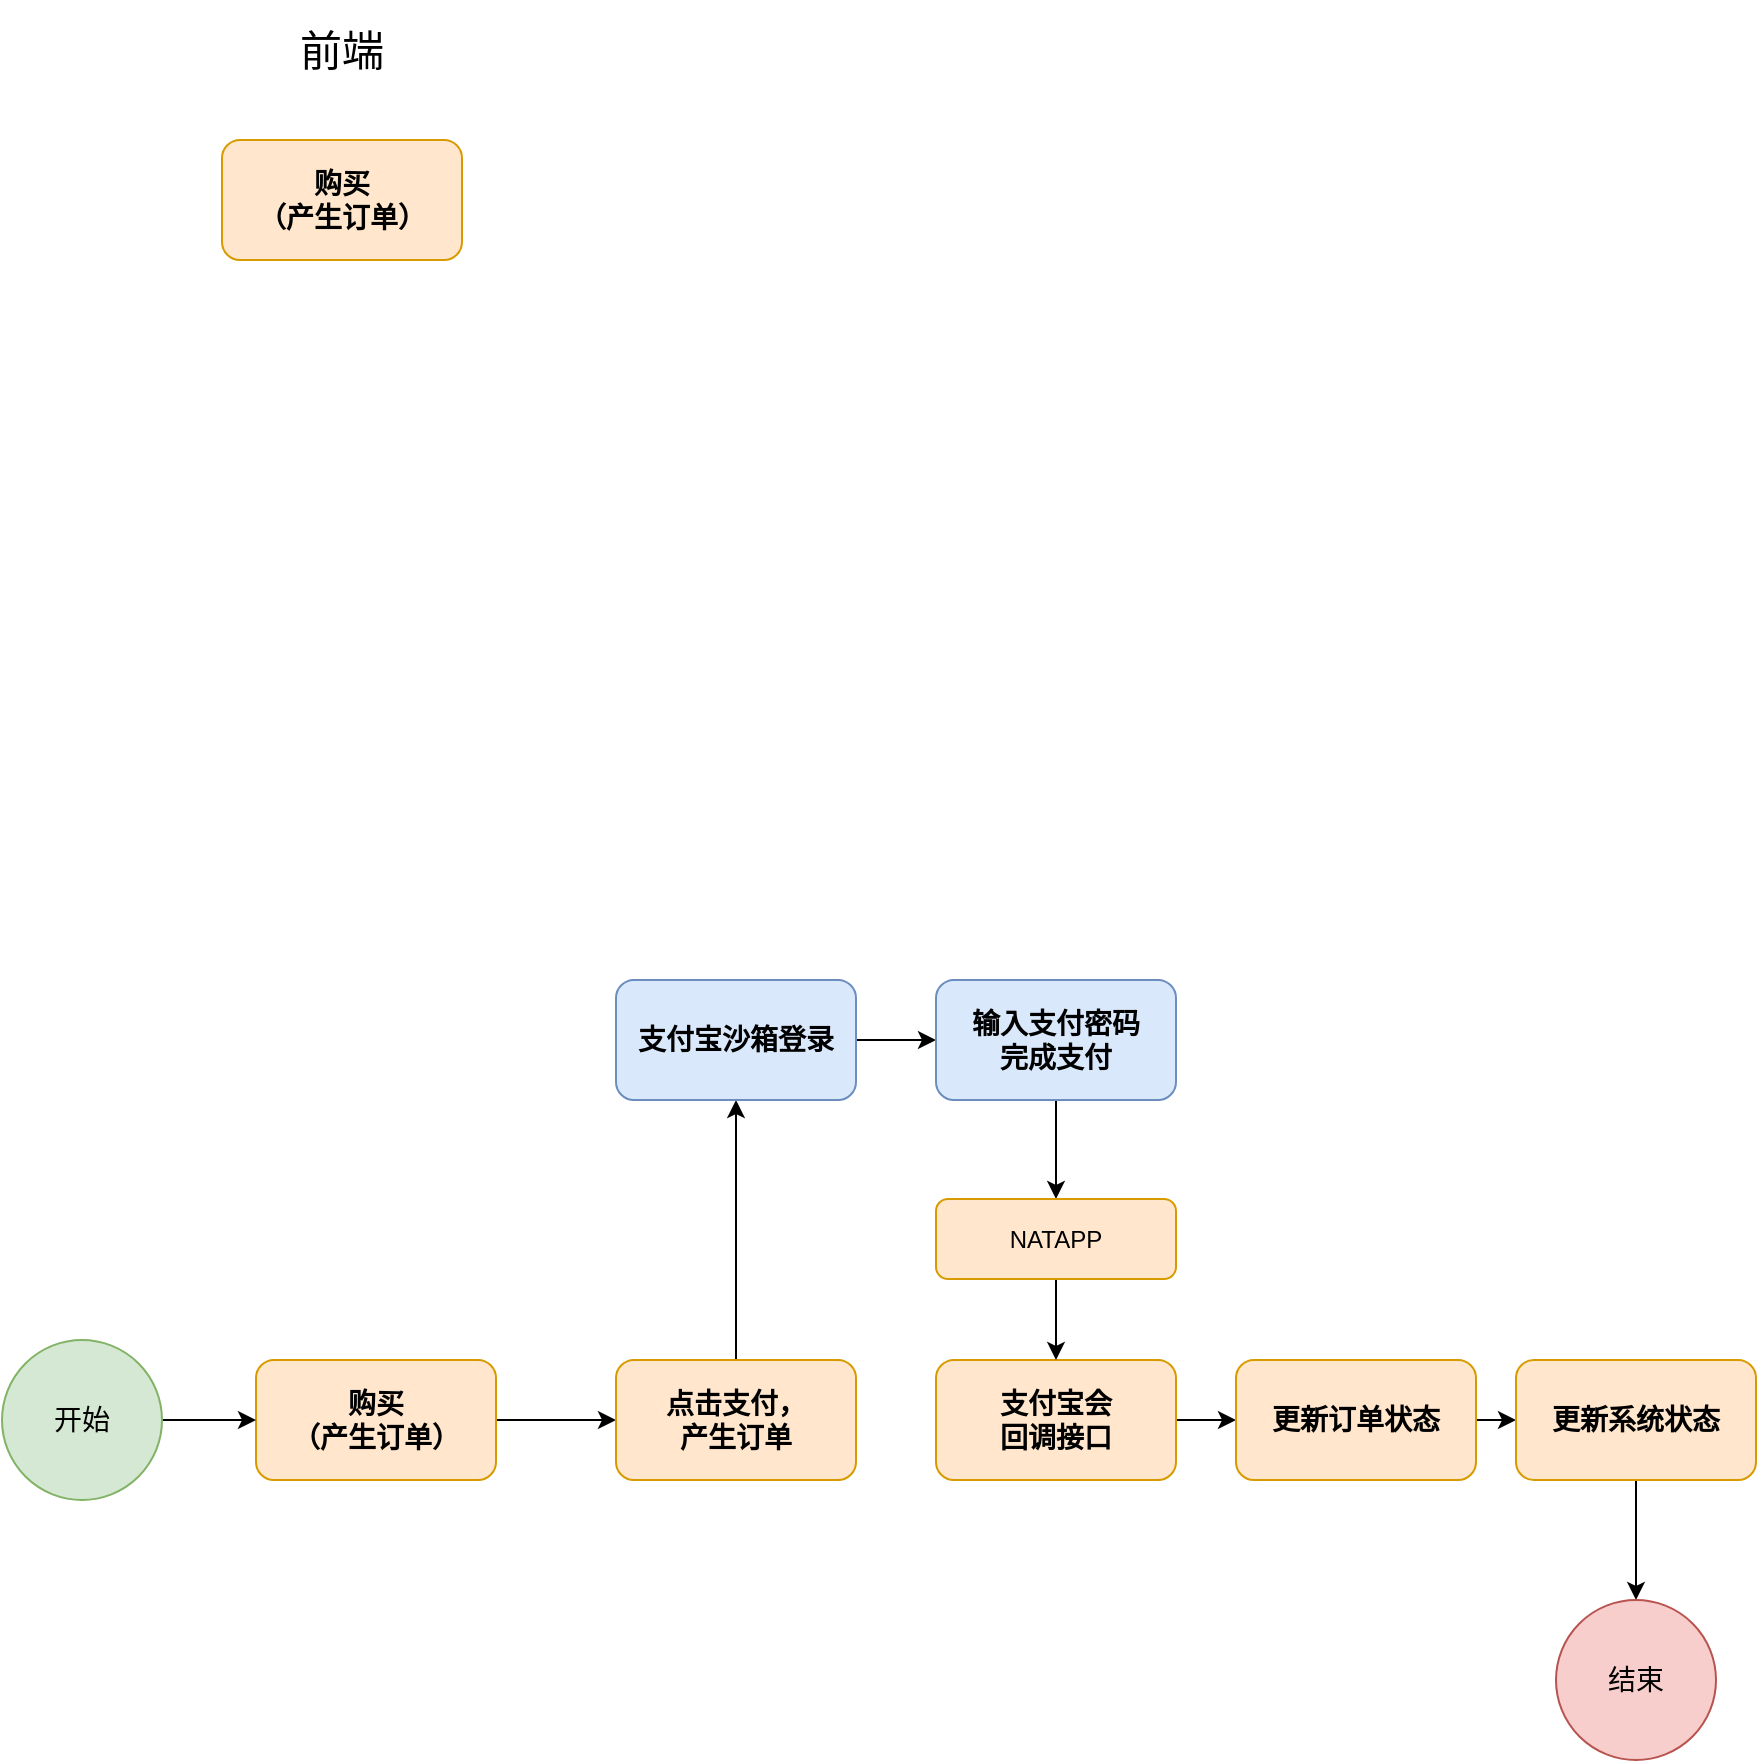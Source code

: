 <mxfile version="22.1.7" type="github">
  <diagram name="第 1 页" id="OdKYLB2-9izrh4cZaHGk">
    <mxGraphModel dx="2756" dy="666" grid="1" gridSize="10" guides="1" tooltips="1" connect="1" arrows="1" fold="1" page="1" pageScale="1" pageWidth="827" pageHeight="1169" math="0" shadow="0">
      <root>
        <mxCell id="0" />
        <mxCell id="1" parent="0" />
        <mxCell id="9LEnUv4450Ojj1wTjqpc-3" style="edgeStyle=orthogonalEdgeStyle;rounded=0;orthogonalLoop=1;jettySize=auto;html=1;exitX=1;exitY=0.5;exitDx=0;exitDy=0;fontSize=14;" edge="1" parent="1" source="9LEnUv4450Ojj1wTjqpc-4">
          <mxGeometry relative="1" as="geometry">
            <mxPoint x="-873" y="970" as="targetPoint" />
          </mxGeometry>
        </mxCell>
        <mxCell id="9LEnUv4450Ojj1wTjqpc-4" value="购买&lt;br&gt;（产生订单）" style="rounded=1;whiteSpace=wrap;html=1;fontStyle=1;fontSize=14;fillColor=#ffe6cc;strokeColor=#d79b00;" vertex="1" parent="1">
          <mxGeometry x="-1053" y="940" width="120" height="60" as="geometry" />
        </mxCell>
        <mxCell id="9LEnUv4450Ojj1wTjqpc-7" style="edgeStyle=orthogonalEdgeStyle;rounded=0;orthogonalLoop=1;jettySize=auto;html=1;exitX=0.5;exitY=0;exitDx=0;exitDy=0;entryX=0.5;entryY=1;entryDx=0;entryDy=0;fontSize=14;" edge="1" parent="1" source="9LEnUv4450Ojj1wTjqpc-8" target="9LEnUv4450Ojj1wTjqpc-10">
          <mxGeometry relative="1" as="geometry" />
        </mxCell>
        <mxCell id="9LEnUv4450Ojj1wTjqpc-8" value="点击支付，&lt;br&gt;产生订单" style="rounded=1;whiteSpace=wrap;html=1;fontStyle=1;fontSize=14;fillColor=#ffe6cc;strokeColor=#d79b00;" vertex="1" parent="1">
          <mxGeometry x="-873" y="940" width="120" height="60" as="geometry" />
        </mxCell>
        <mxCell id="9LEnUv4450Ojj1wTjqpc-9" style="edgeStyle=orthogonalEdgeStyle;rounded=0;orthogonalLoop=1;jettySize=auto;html=1;exitX=1;exitY=0.5;exitDx=0;exitDy=0;entryX=0;entryY=0.5;entryDx=0;entryDy=0;fontSize=14;" edge="1" parent="1" source="9LEnUv4450Ojj1wTjqpc-10" target="9LEnUv4450Ojj1wTjqpc-12">
          <mxGeometry relative="1" as="geometry" />
        </mxCell>
        <mxCell id="9LEnUv4450Ojj1wTjqpc-10" value="支付宝沙箱登录" style="rounded=1;whiteSpace=wrap;html=1;fontStyle=1;fontSize=14;fillColor=#dae8fc;strokeColor=#6c8ebf;" vertex="1" parent="1">
          <mxGeometry x="-873" y="750" width="120" height="60" as="geometry" />
        </mxCell>
        <mxCell id="9LEnUv4450Ojj1wTjqpc-11" style="edgeStyle=orthogonalEdgeStyle;rounded=0;orthogonalLoop=1;jettySize=auto;html=1;exitX=0.5;exitY=1;exitDx=0;exitDy=0;fontSize=14;entryX=0.5;entryY=0;entryDx=0;entryDy=0;" edge="1" parent="1" source="9LEnUv4450Ojj1wTjqpc-12" target="9LEnUv4450Ojj1wTjqpc-25">
          <mxGeometry relative="1" as="geometry">
            <mxPoint x="-573" y="870" as="targetPoint" />
          </mxGeometry>
        </mxCell>
        <mxCell id="9LEnUv4450Ojj1wTjqpc-12" value="输入支付密码&lt;br&gt;完成支付" style="rounded=1;whiteSpace=wrap;html=1;fontStyle=1;fontSize=14;fillColor=#dae8fc;strokeColor=#6c8ebf;" vertex="1" parent="1">
          <mxGeometry x="-713" y="750" width="120" height="60" as="geometry" />
        </mxCell>
        <mxCell id="9LEnUv4450Ojj1wTjqpc-13" style="edgeStyle=orthogonalEdgeStyle;rounded=0;orthogonalLoop=1;jettySize=auto;html=1;exitX=1;exitY=0.5;exitDx=0;exitDy=0;entryX=0;entryY=0.5;entryDx=0;entryDy=0;fontSize=14;" edge="1" parent="1" source="9LEnUv4450Ojj1wTjqpc-14" target="9LEnUv4450Ojj1wTjqpc-16">
          <mxGeometry relative="1" as="geometry" />
        </mxCell>
        <mxCell id="9LEnUv4450Ojj1wTjqpc-14" value="支付宝会&lt;br&gt;回调接口" style="rounded=1;whiteSpace=wrap;html=1;fontStyle=1;fontSize=14;fillColor=#ffe6cc;strokeColor=#d79b00;" vertex="1" parent="1">
          <mxGeometry x="-713" y="940" width="120" height="60" as="geometry" />
        </mxCell>
        <mxCell id="9LEnUv4450Ojj1wTjqpc-15" style="edgeStyle=orthogonalEdgeStyle;rounded=0;orthogonalLoop=1;jettySize=auto;html=1;exitX=1;exitY=0.5;exitDx=0;exitDy=0;entryX=0;entryY=0.5;entryDx=0;entryDy=0;fontSize=14;" edge="1" parent="1" source="9LEnUv4450Ojj1wTjqpc-16" target="9LEnUv4450Ojj1wTjqpc-18">
          <mxGeometry relative="1" as="geometry" />
        </mxCell>
        <mxCell id="9LEnUv4450Ojj1wTjqpc-16" value="更新订单状态" style="rounded=1;whiteSpace=wrap;html=1;fontStyle=1;fontSize=14;fillColor=#ffe6cc;strokeColor=#d79b00;" vertex="1" parent="1">
          <mxGeometry x="-563" y="940" width="120" height="60" as="geometry" />
        </mxCell>
        <mxCell id="9LEnUv4450Ojj1wTjqpc-17" style="edgeStyle=orthogonalEdgeStyle;rounded=0;orthogonalLoop=1;jettySize=auto;html=1;exitX=0.5;exitY=1;exitDx=0;exitDy=0;fontSize=14;" edge="1" parent="1" source="9LEnUv4450Ojj1wTjqpc-18" target="9LEnUv4450Ojj1wTjqpc-23">
          <mxGeometry relative="1" as="geometry" />
        </mxCell>
        <mxCell id="9LEnUv4450Ojj1wTjqpc-18" value="更新系统状态" style="rounded=1;whiteSpace=wrap;html=1;fontStyle=1;fontSize=14;fillColor=#ffe6cc;strokeColor=#d79b00;" vertex="1" parent="1">
          <mxGeometry x="-423" y="940" width="120" height="60" as="geometry" />
        </mxCell>
        <mxCell id="9LEnUv4450Ojj1wTjqpc-19" style="edgeStyle=orthogonalEdgeStyle;rounded=0;orthogonalLoop=1;jettySize=auto;html=1;exitX=1;exitY=0.5;exitDx=0;exitDy=0;entryX=0;entryY=0.5;entryDx=0;entryDy=0;fontSize=14;" edge="1" parent="1" source="9LEnUv4450Ojj1wTjqpc-22" target="9LEnUv4450Ojj1wTjqpc-4">
          <mxGeometry relative="1" as="geometry" />
        </mxCell>
        <mxCell id="9LEnUv4450Ojj1wTjqpc-22" value="开始" style="ellipse;whiteSpace=wrap;html=1;aspect=fixed;fontSize=14;fillColor=#d5e8d4;strokeColor=#82b366;" vertex="1" parent="1">
          <mxGeometry x="-1180" y="930" width="80" height="80" as="geometry" />
        </mxCell>
        <mxCell id="9LEnUv4450Ojj1wTjqpc-23" value="结束" style="ellipse;whiteSpace=wrap;html=1;aspect=fixed;fontSize=14;fillColor=#f8cecc;strokeColor=#b85450;" vertex="1" parent="1">
          <mxGeometry x="-403" y="1060" width="80" height="80" as="geometry" />
        </mxCell>
        <mxCell id="9LEnUv4450Ojj1wTjqpc-24" style="edgeStyle=orthogonalEdgeStyle;rounded=0;orthogonalLoop=1;jettySize=auto;html=1;exitX=0.5;exitY=1;exitDx=0;exitDy=0;entryX=0.5;entryY=0;entryDx=0;entryDy=0;" edge="1" parent="1" source="9LEnUv4450Ojj1wTjqpc-25" target="9LEnUv4450Ojj1wTjqpc-14">
          <mxGeometry relative="1" as="geometry" />
        </mxCell>
        <mxCell id="9LEnUv4450Ojj1wTjqpc-25" value="NATAPP" style="rounded=1;whiteSpace=wrap;html=1;fillColor=#ffe6cc;strokeColor=#d79b00;" vertex="1" parent="1">
          <mxGeometry x="-713" y="859.5" width="120" height="40" as="geometry" />
        </mxCell>
        <mxCell id="9LEnUv4450Ojj1wTjqpc-26" value="购买&lt;br&gt;（产生订单）" style="rounded=1;whiteSpace=wrap;html=1;fontStyle=1;fontSize=14;fillColor=#ffe6cc;strokeColor=#d79b00;" vertex="1" parent="1">
          <mxGeometry x="-1070" y="330" width="120" height="60" as="geometry" />
        </mxCell>
        <mxCell id="9LEnUv4450Ojj1wTjqpc-27" value="前端" style="text;html=1;strokeColor=none;fillColor=none;align=center;verticalAlign=middle;whiteSpace=wrap;rounded=0;fontSize=21;" vertex="1" parent="1">
          <mxGeometry x="-1060" y="260" width="100" height="50" as="geometry" />
        </mxCell>
      </root>
    </mxGraphModel>
  </diagram>
</mxfile>
